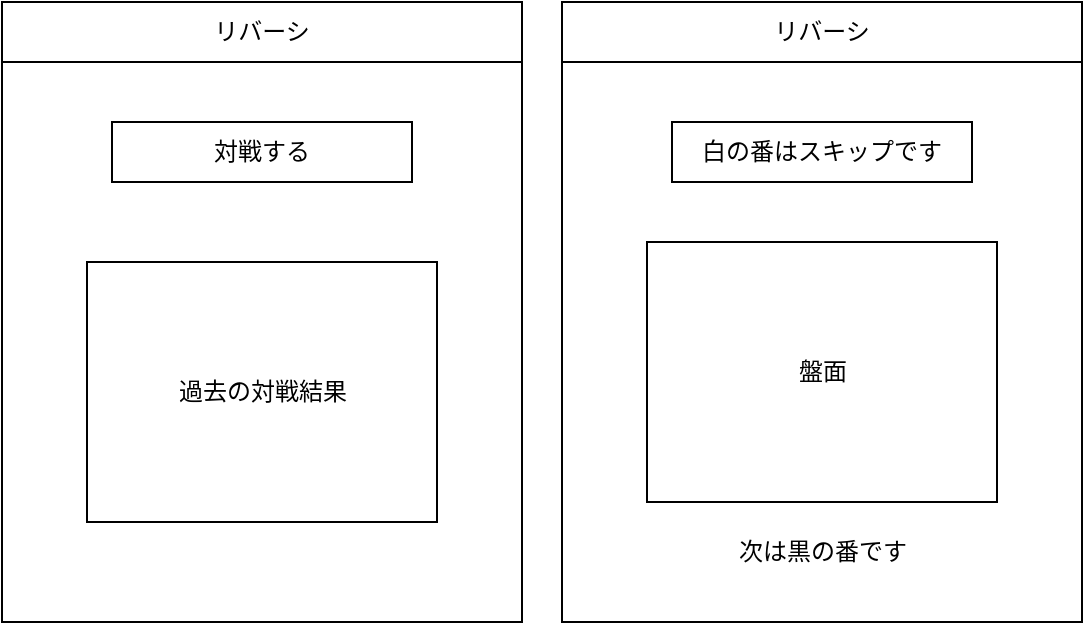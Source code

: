 <mxfile>
    <diagram id="o36-wF_8Mzw4n8UuHdro" name="ページ1">
        <mxGraphModel dx="782" dy="554" grid="1" gridSize="10" guides="1" tooltips="1" connect="1" arrows="1" fold="1" page="1" pageScale="1" pageWidth="827" pageHeight="1169" math="0" shadow="0">
            <root>
                <mxCell id="0"/>
                <mxCell id="1" parent="0"/>
                <mxCell id="2" value="" style="rounded=0;whiteSpace=wrap;html=1;fillColor=none;" vertex="1" parent="1">
                    <mxGeometry x="80" y="50" width="260" height="310" as="geometry"/>
                </mxCell>
                <mxCell id="3" value="リバーシ" style="rounded=0;whiteSpace=wrap;html=1;fillColor=none;" vertex="1" parent="1">
                    <mxGeometry x="80" y="50" width="260" height="30" as="geometry"/>
                </mxCell>
                <mxCell id="4" value="対戦する" style="rounded=0;whiteSpace=wrap;html=1;fillColor=none;" vertex="1" parent="1">
                    <mxGeometry x="135" y="110" width="150" height="30" as="geometry"/>
                </mxCell>
                <mxCell id="5" value="過去の対戦結果" style="rounded=0;whiteSpace=wrap;html=1;fillColor=none;" vertex="1" parent="1">
                    <mxGeometry x="122.5" y="180" width="175" height="130" as="geometry"/>
                </mxCell>
                <mxCell id="6" value="" style="rounded=0;whiteSpace=wrap;html=1;fillColor=none;" vertex="1" parent="1">
                    <mxGeometry x="360" y="50" width="260" height="310" as="geometry"/>
                </mxCell>
                <mxCell id="7" value="リバーシ" style="rounded=0;whiteSpace=wrap;html=1;fillColor=none;" vertex="1" parent="1">
                    <mxGeometry x="360" y="50" width="260" height="30" as="geometry"/>
                </mxCell>
                <mxCell id="8" value="白の番はスキップです" style="rounded=0;whiteSpace=wrap;html=1;fillColor=none;" vertex="1" parent="1">
                    <mxGeometry x="415" y="110" width="150" height="30" as="geometry"/>
                </mxCell>
                <mxCell id="9" value="盤面" style="rounded=0;whiteSpace=wrap;html=1;fillColor=none;" vertex="1" parent="1">
                    <mxGeometry x="402.5" y="170" width="175" height="130" as="geometry"/>
                </mxCell>
                <mxCell id="12" value="次は黒の番です" style="text;html=1;align=center;verticalAlign=middle;resizable=0;points=[];autosize=1;strokeColor=none;fillColor=none;" vertex="1" parent="1">
                    <mxGeometry x="435" y="310" width="110" height="30" as="geometry"/>
                </mxCell>
            </root>
        </mxGraphModel>
    </diagram>
</mxfile>